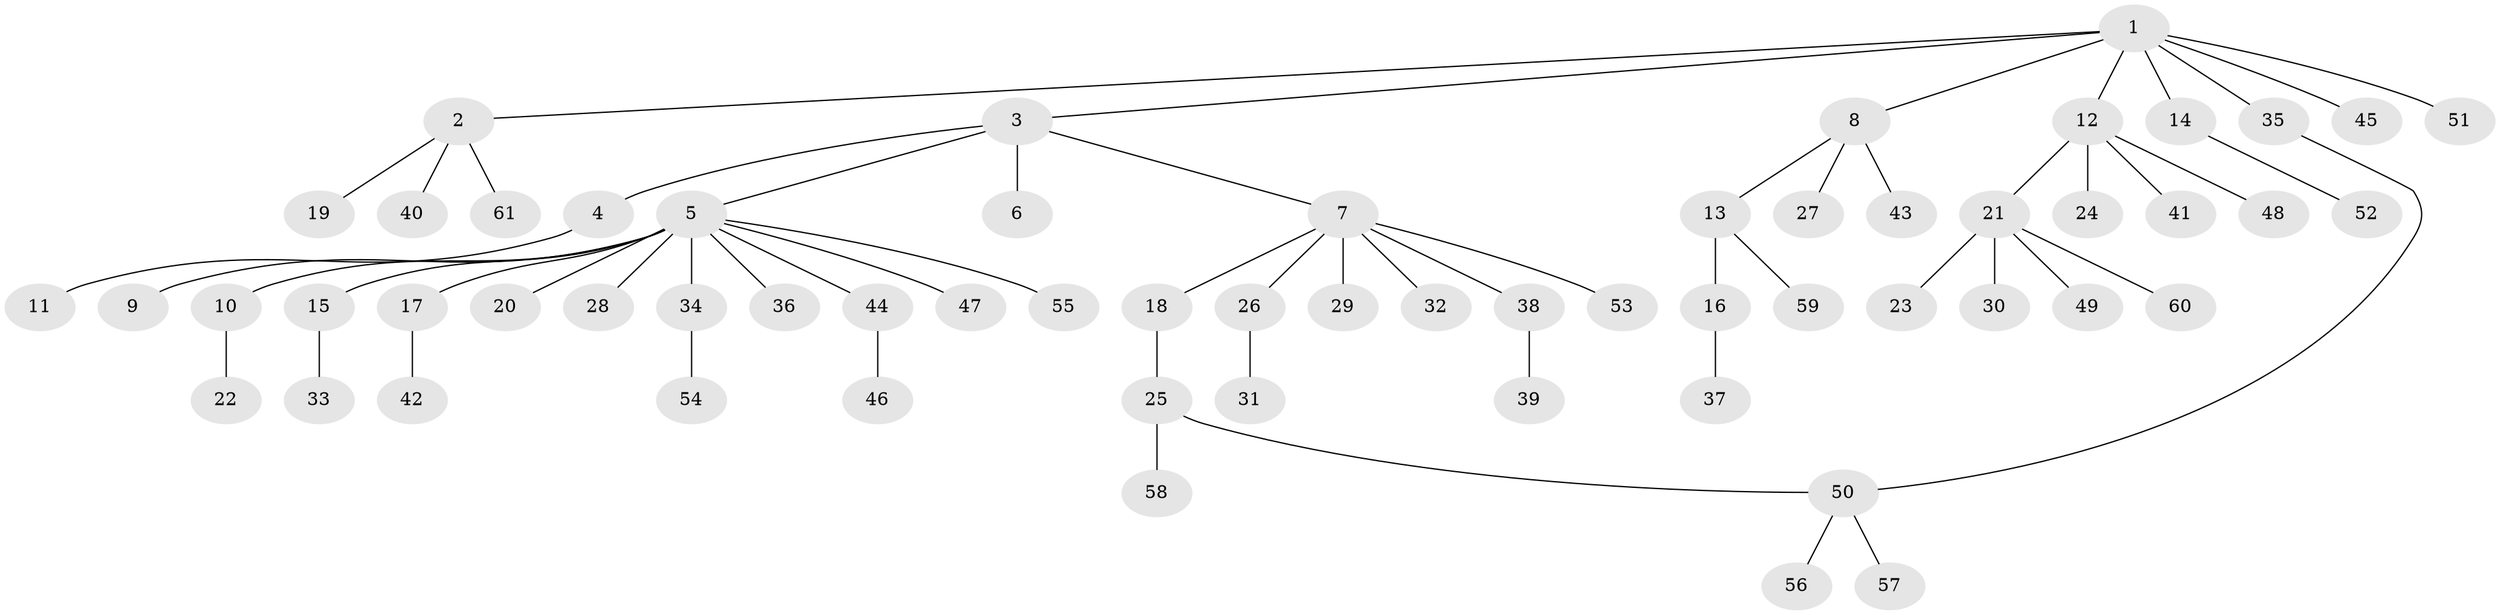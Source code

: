 // coarse degree distribution, {11: 0.046511627906976744, 3: 0.023255813953488372, 5: 0.046511627906976744, 1: 0.7906976744186046, 7: 0.023255813953488372, 4: 0.046511627906976744, 2: 0.023255813953488372}
// Generated by graph-tools (version 1.1) at 2025/23/03/03/25 07:23:54]
// undirected, 61 vertices, 61 edges
graph export_dot {
graph [start="1"]
  node [color=gray90,style=filled];
  1;
  2;
  3;
  4;
  5;
  6;
  7;
  8;
  9;
  10;
  11;
  12;
  13;
  14;
  15;
  16;
  17;
  18;
  19;
  20;
  21;
  22;
  23;
  24;
  25;
  26;
  27;
  28;
  29;
  30;
  31;
  32;
  33;
  34;
  35;
  36;
  37;
  38;
  39;
  40;
  41;
  42;
  43;
  44;
  45;
  46;
  47;
  48;
  49;
  50;
  51;
  52;
  53;
  54;
  55;
  56;
  57;
  58;
  59;
  60;
  61;
  1 -- 2;
  1 -- 3;
  1 -- 8;
  1 -- 12;
  1 -- 14;
  1 -- 35;
  1 -- 45;
  1 -- 51;
  2 -- 19;
  2 -- 40;
  2 -- 61;
  3 -- 4;
  3 -- 5;
  3 -- 6;
  3 -- 7;
  4 -- 11;
  5 -- 9;
  5 -- 10;
  5 -- 15;
  5 -- 17;
  5 -- 20;
  5 -- 28;
  5 -- 34;
  5 -- 36;
  5 -- 44;
  5 -- 47;
  5 -- 55;
  7 -- 18;
  7 -- 26;
  7 -- 29;
  7 -- 32;
  7 -- 38;
  7 -- 53;
  8 -- 13;
  8 -- 27;
  8 -- 43;
  10 -- 22;
  12 -- 21;
  12 -- 24;
  12 -- 41;
  12 -- 48;
  13 -- 16;
  13 -- 59;
  14 -- 52;
  15 -- 33;
  16 -- 37;
  17 -- 42;
  18 -- 25;
  21 -- 23;
  21 -- 30;
  21 -- 49;
  21 -- 60;
  25 -- 50;
  25 -- 58;
  26 -- 31;
  34 -- 54;
  35 -- 50;
  38 -- 39;
  44 -- 46;
  50 -- 56;
  50 -- 57;
}
